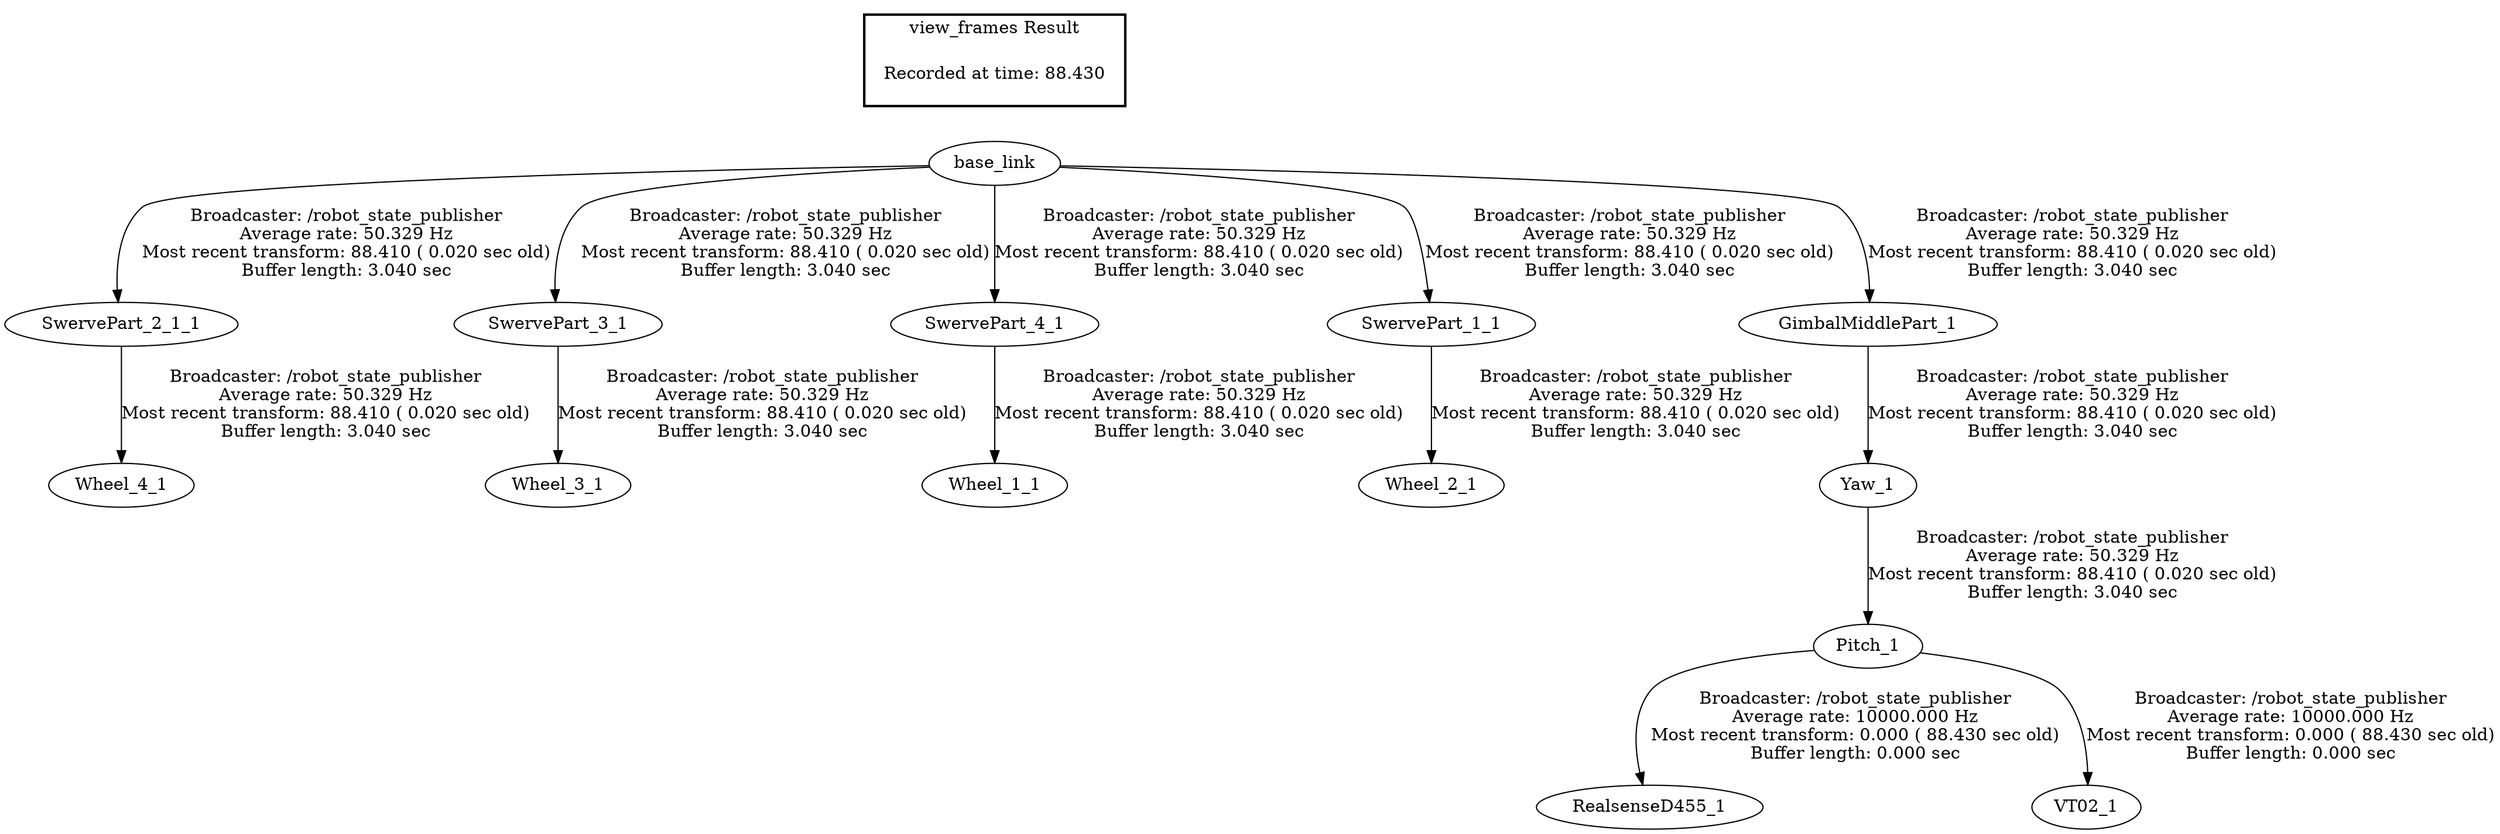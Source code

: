 digraph G {
"Pitch_1" -> "RealsenseD455_1"[label="Broadcaster: /robot_state_publisher\nAverage rate: 10000.000 Hz\nMost recent transform: 0.000 ( 88.430 sec old)\nBuffer length: 0.000 sec\n"];
"Yaw_1" -> "Pitch_1"[label="Broadcaster: /robot_state_publisher\nAverage rate: 50.329 Hz\nMost recent transform: 88.410 ( 0.020 sec old)\nBuffer length: 3.040 sec\n"];
"Pitch_1" -> "VT02_1"[label="Broadcaster: /robot_state_publisher\nAverage rate: 10000.000 Hz\nMost recent transform: 0.000 ( 88.430 sec old)\nBuffer length: 0.000 sec\n"];
"base_link" -> "SwervePart_2_1_1"[label="Broadcaster: /robot_state_publisher\nAverage rate: 50.329 Hz\nMost recent transform: 88.410 ( 0.020 sec old)\nBuffer length: 3.040 sec\n"];
"SwervePart_2_1_1" -> "Wheel_4_1"[label="Broadcaster: /robot_state_publisher\nAverage rate: 50.329 Hz\nMost recent transform: 88.410 ( 0.020 sec old)\nBuffer length: 3.040 sec\n"];
"base_link" -> "SwervePart_3_1"[label="Broadcaster: /robot_state_publisher\nAverage rate: 50.329 Hz\nMost recent transform: 88.410 ( 0.020 sec old)\nBuffer length: 3.040 sec\n"];
"SwervePart_3_1" -> "Wheel_3_1"[label="Broadcaster: /robot_state_publisher\nAverage rate: 50.329 Hz\nMost recent transform: 88.410 ( 0.020 sec old)\nBuffer length: 3.040 sec\n"];
"base_link" -> "SwervePart_4_1"[label="Broadcaster: /robot_state_publisher\nAverage rate: 50.329 Hz\nMost recent transform: 88.410 ( 0.020 sec old)\nBuffer length: 3.040 sec\n"];
"SwervePart_4_1" -> "Wheel_1_1"[label="Broadcaster: /robot_state_publisher\nAverage rate: 50.329 Hz\nMost recent transform: 88.410 ( 0.020 sec old)\nBuffer length: 3.040 sec\n"];
"base_link" -> "SwervePart_1_1"[label="Broadcaster: /robot_state_publisher\nAverage rate: 50.329 Hz\nMost recent transform: 88.410 ( 0.020 sec old)\nBuffer length: 3.040 sec\n"];
"SwervePart_1_1" -> "Wheel_2_1"[label="Broadcaster: /robot_state_publisher\nAverage rate: 50.329 Hz\nMost recent transform: 88.410 ( 0.020 sec old)\nBuffer length: 3.040 sec\n"];
"base_link" -> "GimbalMiddlePart_1"[label="Broadcaster: /robot_state_publisher\nAverage rate: 50.329 Hz\nMost recent transform: 88.410 ( 0.020 sec old)\nBuffer length: 3.040 sec\n"];
"GimbalMiddlePart_1" -> "Yaw_1"[label="Broadcaster: /robot_state_publisher\nAverage rate: 50.329 Hz\nMost recent transform: 88.410 ( 0.020 sec old)\nBuffer length: 3.040 sec\n"];
edge [style=invis];
 subgraph cluster_legend { style=bold; color=black; label ="view_frames Result";
"Recorded at time: 88.430"[ shape=plaintext ] ;
 }->"base_link";
}